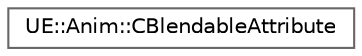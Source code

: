 digraph "Graphical Class Hierarchy"
{
 // INTERACTIVE_SVG=YES
 // LATEX_PDF_SIZE
  bgcolor="transparent";
  edge [fontname=Helvetica,fontsize=10,labelfontname=Helvetica,labelfontsize=10];
  node [fontname=Helvetica,fontsize=10,shape=box,height=0.2,width=0.4];
  rankdir="LR";
  Node0 [id="Node000000",label="UE::Anim::CBlendableAttribute",height=0.2,width=0.4,color="grey40", fillcolor="white", style="filled",URL="$d2/d40/structUE_1_1Anim_1_1CBlendableAttribute.html",tooltip="Concept used to verify a user-defined attribute type with its TAttributeTypeTraits::Blendable value s..."];
}
